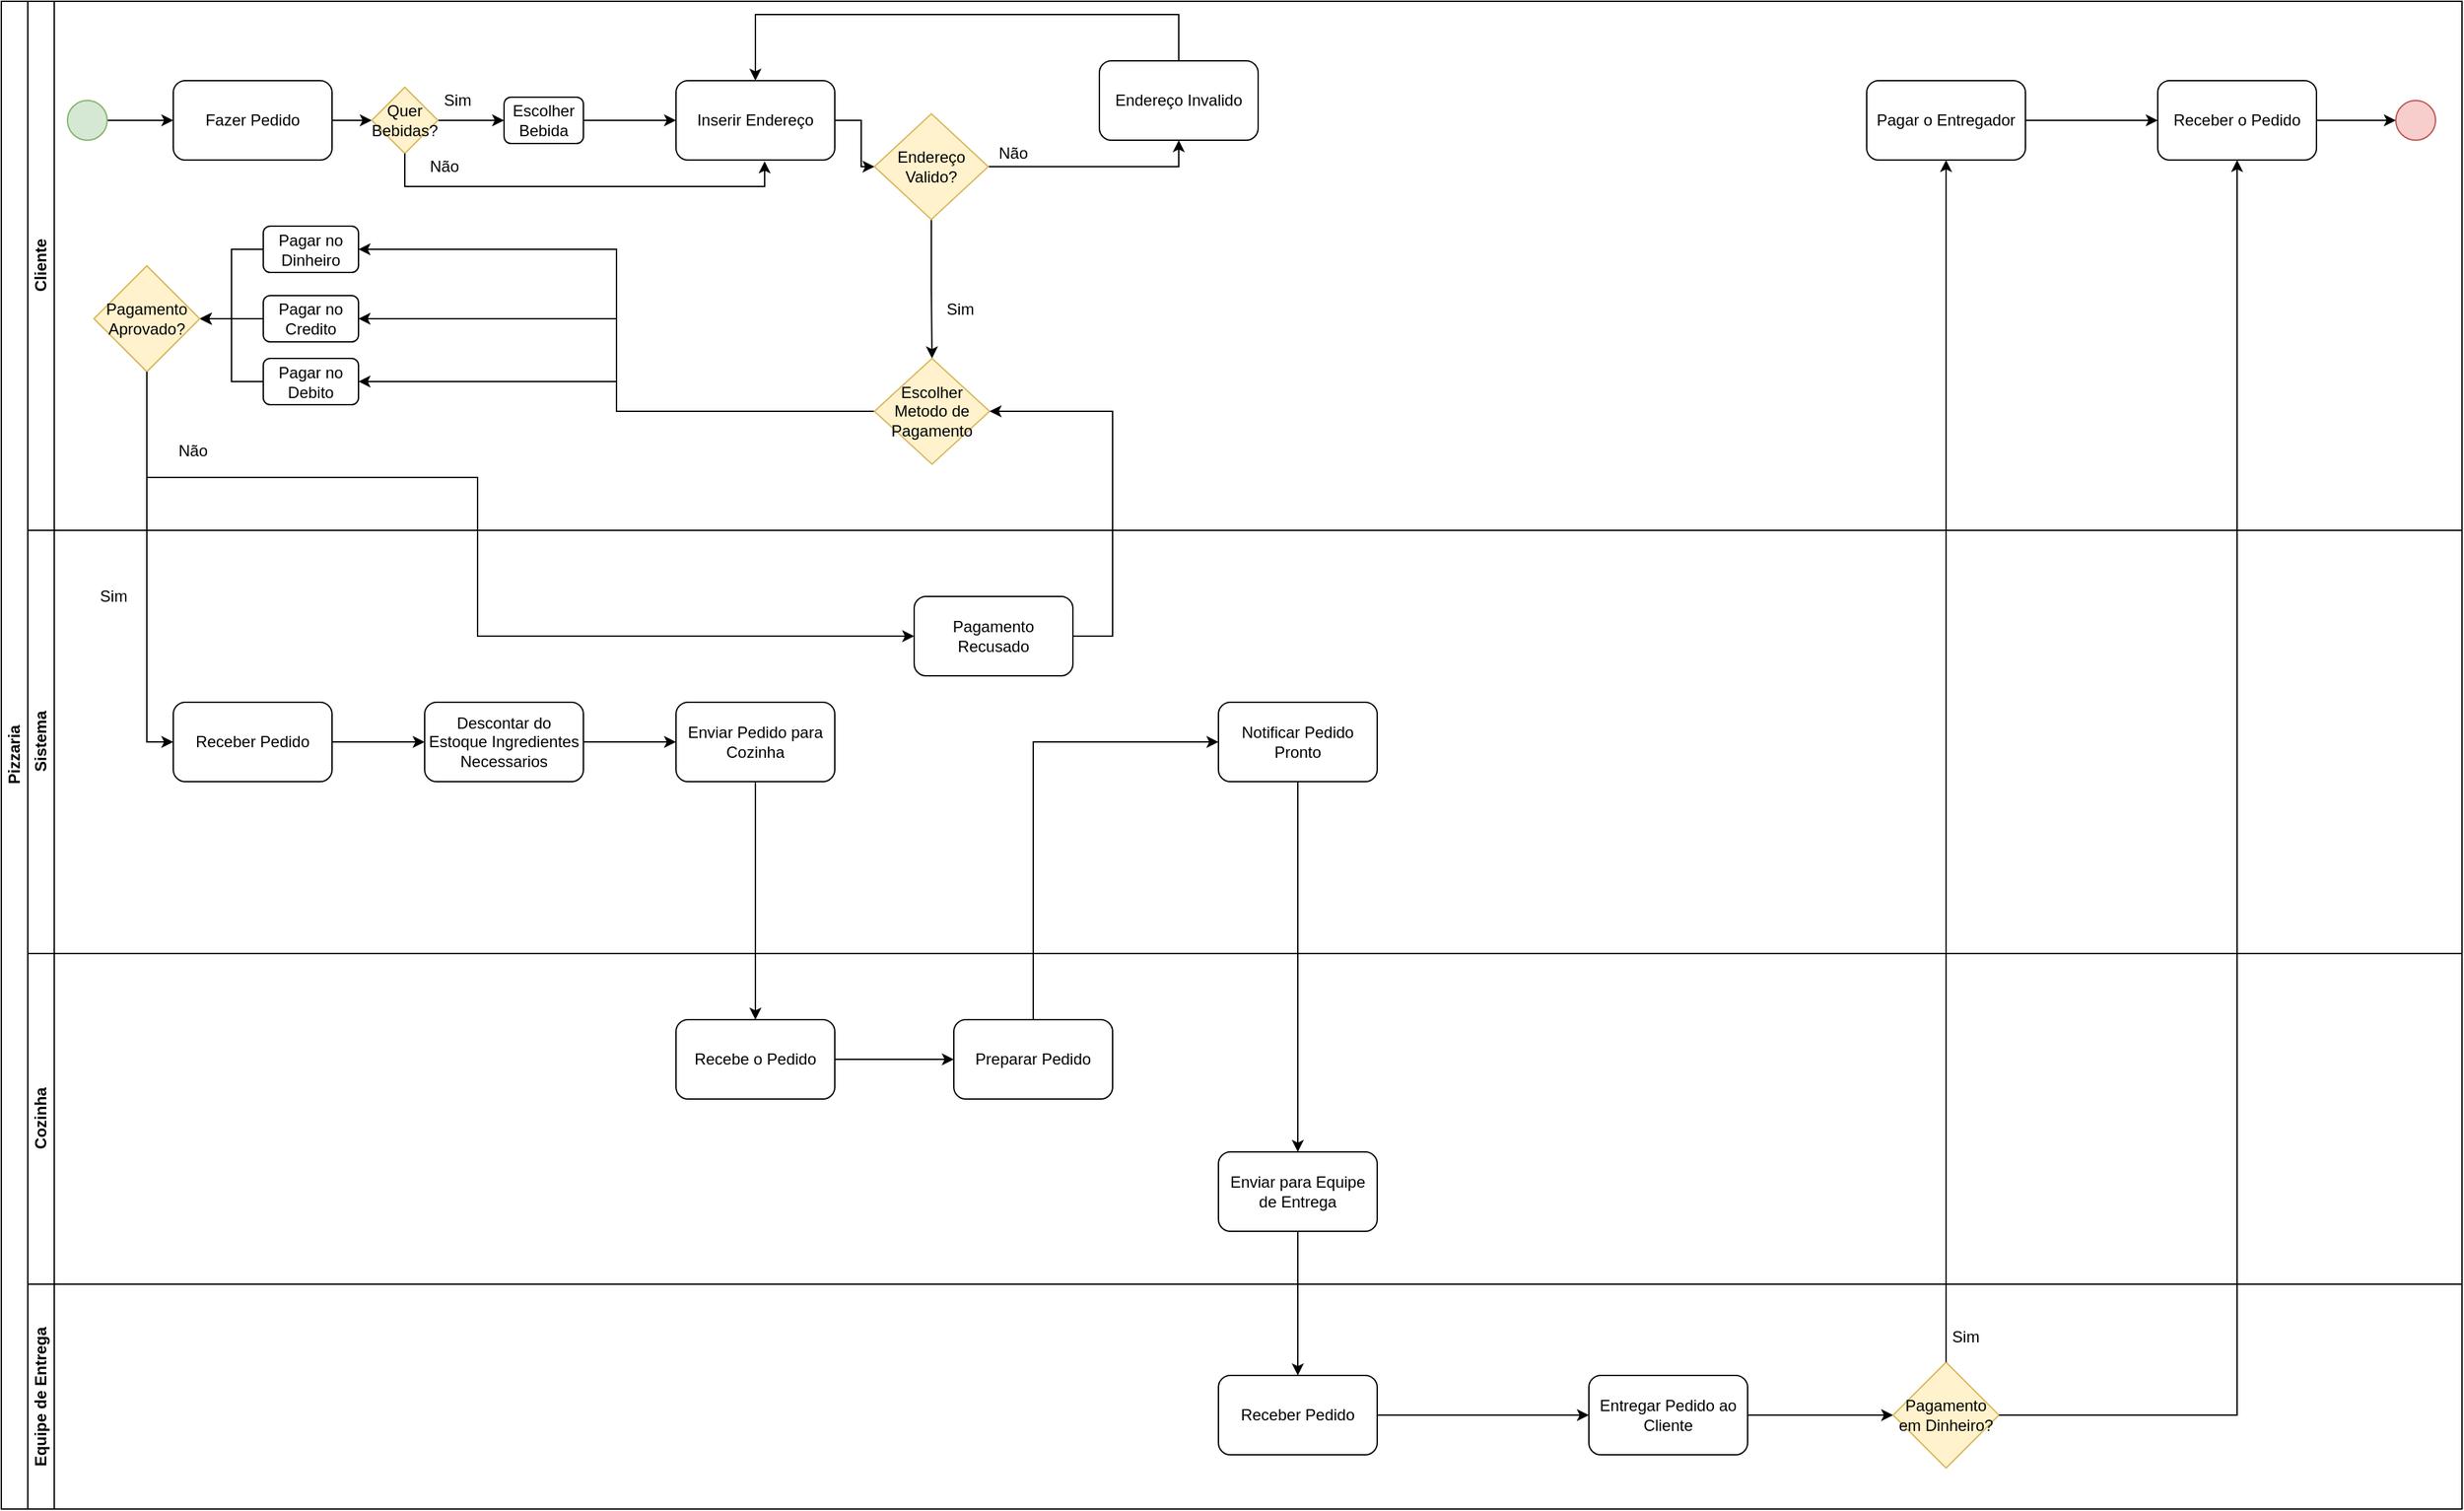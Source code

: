 <mxfile version="24.7.17">
  <diagram name="Página-1" id="SpKvPy-5rXzOy9l-w7JC">
    <mxGraphModel dx="2322" dy="1272" grid="1" gridSize="10" guides="1" tooltips="1" connect="1" arrows="1" fold="1" page="1" pageScale="1" pageWidth="827" pageHeight="1169" math="0" shadow="0">
      <root>
        <mxCell id="0" />
        <mxCell id="1" parent="0" />
        <mxCell id="PlM4_bl6OD74RqwkqfCk-5" value="Pizzaria" style="swimlane;childLayout=stackLayout;resizeParent=1;resizeParentMax=0;horizontal=0;startSize=20;horizontalStack=0;html=1;" vertex="1" parent="1">
          <mxGeometry x="140" y="70" width="1860" height="1140" as="geometry" />
        </mxCell>
        <mxCell id="PlM4_bl6OD74RqwkqfCk-6" value="Cliente" style="swimlane;startSize=20;horizontal=0;html=1;" vertex="1" parent="PlM4_bl6OD74RqwkqfCk-5">
          <mxGeometry x="20" width="1840" height="400" as="geometry" />
        </mxCell>
        <mxCell id="PlM4_bl6OD74RqwkqfCk-94" style="edgeStyle=orthogonalEdgeStyle;rounded=0;orthogonalLoop=1;jettySize=auto;html=1;entryX=0;entryY=0.5;entryDx=0;entryDy=0;" edge="1" parent="PlM4_bl6OD74RqwkqfCk-6" source="PlM4_bl6OD74RqwkqfCk-12" target="PlM4_bl6OD74RqwkqfCk-93">
          <mxGeometry relative="1" as="geometry" />
        </mxCell>
        <mxCell id="PlM4_bl6OD74RqwkqfCk-12" value="Fazer Pedido" style="rounded=1;whiteSpace=wrap;html=1;" vertex="1" parent="PlM4_bl6OD74RqwkqfCk-6">
          <mxGeometry x="110" y="60" width="120" height="60" as="geometry" />
        </mxCell>
        <mxCell id="PlM4_bl6OD74RqwkqfCk-30" style="edgeStyle=orthogonalEdgeStyle;rounded=0;orthogonalLoop=1;jettySize=auto;html=1;entryX=0;entryY=0.5;entryDx=0;entryDy=0;" edge="1" parent="PlM4_bl6OD74RqwkqfCk-6" source="PlM4_bl6OD74RqwkqfCk-28" target="PlM4_bl6OD74RqwkqfCk-12">
          <mxGeometry relative="1" as="geometry" />
        </mxCell>
        <mxCell id="PlM4_bl6OD74RqwkqfCk-28" value="" style="ellipse;whiteSpace=wrap;html=1;aspect=fixed;fillColor=#d5e8d4;strokeColor=#82b366;" vertex="1" parent="PlM4_bl6OD74RqwkqfCk-6">
          <mxGeometry x="30" y="75" width="30" height="30" as="geometry" />
        </mxCell>
        <mxCell id="PlM4_bl6OD74RqwkqfCk-34" style="edgeStyle=orthogonalEdgeStyle;rounded=0;orthogonalLoop=1;jettySize=auto;html=1;entryX=0;entryY=0.5;entryDx=0;entryDy=0;" edge="1" parent="PlM4_bl6OD74RqwkqfCk-6" source="PlM4_bl6OD74RqwkqfCk-31" target="PlM4_bl6OD74RqwkqfCk-33">
          <mxGeometry relative="1" as="geometry" />
        </mxCell>
        <mxCell id="PlM4_bl6OD74RqwkqfCk-31" value="Inserir Endereço" style="rounded=1;whiteSpace=wrap;html=1;" vertex="1" parent="PlM4_bl6OD74RqwkqfCk-6">
          <mxGeometry x="490" y="60" width="120" height="60" as="geometry" />
        </mxCell>
        <mxCell id="PlM4_bl6OD74RqwkqfCk-41" style="edgeStyle=orthogonalEdgeStyle;rounded=0;orthogonalLoop=1;jettySize=auto;html=1;entryX=0.5;entryY=1;entryDx=0;entryDy=0;" edge="1" parent="PlM4_bl6OD74RqwkqfCk-6" source="PlM4_bl6OD74RqwkqfCk-33" target="PlM4_bl6OD74RqwkqfCk-38">
          <mxGeometry relative="1" as="geometry" />
        </mxCell>
        <mxCell id="PlM4_bl6OD74RqwkqfCk-86" style="edgeStyle=orthogonalEdgeStyle;rounded=0;orthogonalLoop=1;jettySize=auto;html=1;" edge="1" parent="PlM4_bl6OD74RqwkqfCk-6" source="PlM4_bl6OD74RqwkqfCk-33" target="PlM4_bl6OD74RqwkqfCk-61">
          <mxGeometry relative="1" as="geometry" />
        </mxCell>
        <mxCell id="PlM4_bl6OD74RqwkqfCk-33" value="Endereço Valido?" style="rhombus;whiteSpace=wrap;html=1;fillColor=#fff2cc;strokeColor=#d6b656;" vertex="1" parent="PlM4_bl6OD74RqwkqfCk-6">
          <mxGeometry x="640" y="85" width="86" height="80" as="geometry" />
        </mxCell>
        <mxCell id="PlM4_bl6OD74RqwkqfCk-40" style="edgeStyle=orthogonalEdgeStyle;rounded=0;orthogonalLoop=1;jettySize=auto;html=1;entryX=0.5;entryY=0;entryDx=0;entryDy=0;" edge="1" parent="PlM4_bl6OD74RqwkqfCk-6" source="PlM4_bl6OD74RqwkqfCk-38" target="PlM4_bl6OD74RqwkqfCk-31">
          <mxGeometry relative="1" as="geometry">
            <Array as="points">
              <mxPoint x="670" y="10" />
              <mxPoint x="333" y="10" />
            </Array>
          </mxGeometry>
        </mxCell>
        <mxCell id="PlM4_bl6OD74RqwkqfCk-38" value="Endereço Invalido" style="rounded=1;whiteSpace=wrap;html=1;" vertex="1" parent="PlM4_bl6OD74RqwkqfCk-6">
          <mxGeometry x="810" y="45" width="120" height="60" as="geometry" />
        </mxCell>
        <mxCell id="PlM4_bl6OD74RqwkqfCk-58" value="Não" style="text;html=1;align=center;verticalAlign=middle;whiteSpace=wrap;rounded=0;" vertex="1" parent="PlM4_bl6OD74RqwkqfCk-6">
          <mxGeometry x="730" y="105" width="30" height="20" as="geometry" />
        </mxCell>
        <mxCell id="PlM4_bl6OD74RqwkqfCk-87" style="edgeStyle=orthogonalEdgeStyle;rounded=0;orthogonalLoop=1;jettySize=auto;html=1;" edge="1" parent="PlM4_bl6OD74RqwkqfCk-6" source="PlM4_bl6OD74RqwkqfCk-61" target="PlM4_bl6OD74RqwkqfCk-68">
          <mxGeometry relative="1" as="geometry" />
        </mxCell>
        <mxCell id="PlM4_bl6OD74RqwkqfCk-88" style="edgeStyle=orthogonalEdgeStyle;rounded=0;orthogonalLoop=1;jettySize=auto;html=1;entryX=1;entryY=0.5;entryDx=0;entryDy=0;" edge="1" parent="PlM4_bl6OD74RqwkqfCk-6" source="PlM4_bl6OD74RqwkqfCk-61" target="PlM4_bl6OD74RqwkqfCk-67">
          <mxGeometry relative="1" as="geometry" />
        </mxCell>
        <mxCell id="PlM4_bl6OD74RqwkqfCk-89" style="edgeStyle=orthogonalEdgeStyle;rounded=0;orthogonalLoop=1;jettySize=auto;html=1;entryX=1;entryY=0.5;entryDx=0;entryDy=0;" edge="1" parent="PlM4_bl6OD74RqwkqfCk-6" source="PlM4_bl6OD74RqwkqfCk-61" target="PlM4_bl6OD74RqwkqfCk-64">
          <mxGeometry relative="1" as="geometry" />
        </mxCell>
        <mxCell id="PlM4_bl6OD74RqwkqfCk-61" value="Escolher Metodo de Pagamento" style="rhombus;whiteSpace=wrap;html=1;fillColor=#fff2cc;strokeColor=#d6b656;" vertex="1" parent="PlM4_bl6OD74RqwkqfCk-6">
          <mxGeometry x="640" y="270" width="87" height="80" as="geometry" />
        </mxCell>
        <mxCell id="PlM4_bl6OD74RqwkqfCk-74" style="edgeStyle=orthogonalEdgeStyle;rounded=0;orthogonalLoop=1;jettySize=auto;html=1;entryX=1;entryY=0.5;entryDx=0;entryDy=0;" edge="1" parent="PlM4_bl6OD74RqwkqfCk-6" source="PlM4_bl6OD74RqwkqfCk-64" target="PlM4_bl6OD74RqwkqfCk-72">
          <mxGeometry relative="1" as="geometry" />
        </mxCell>
        <mxCell id="PlM4_bl6OD74RqwkqfCk-64" value="Pagar no Dinheiro" style="rounded=1;whiteSpace=wrap;html=1;" vertex="1" parent="PlM4_bl6OD74RqwkqfCk-6">
          <mxGeometry x="178" y="170" width="72" height="35" as="geometry" />
        </mxCell>
        <mxCell id="PlM4_bl6OD74RqwkqfCk-73" style="edgeStyle=orthogonalEdgeStyle;rounded=0;orthogonalLoop=1;jettySize=auto;html=1;entryX=1;entryY=0.5;entryDx=0;entryDy=0;" edge="1" parent="PlM4_bl6OD74RqwkqfCk-6" source="PlM4_bl6OD74RqwkqfCk-67" target="PlM4_bl6OD74RqwkqfCk-72">
          <mxGeometry relative="1" as="geometry" />
        </mxCell>
        <mxCell id="PlM4_bl6OD74RqwkqfCk-67" value="Pagar no Credito" style="rounded=1;whiteSpace=wrap;html=1;" vertex="1" parent="PlM4_bl6OD74RqwkqfCk-6">
          <mxGeometry x="178" y="222.5" width="72" height="35" as="geometry" />
        </mxCell>
        <mxCell id="PlM4_bl6OD74RqwkqfCk-75" style="edgeStyle=orthogonalEdgeStyle;rounded=0;orthogonalLoop=1;jettySize=auto;html=1;entryX=1;entryY=0.5;entryDx=0;entryDy=0;" edge="1" parent="PlM4_bl6OD74RqwkqfCk-6" source="PlM4_bl6OD74RqwkqfCk-68" target="PlM4_bl6OD74RqwkqfCk-72">
          <mxGeometry relative="1" as="geometry" />
        </mxCell>
        <mxCell id="PlM4_bl6OD74RqwkqfCk-68" value="Pagar no Debito" style="rounded=1;whiteSpace=wrap;html=1;" vertex="1" parent="PlM4_bl6OD74RqwkqfCk-6">
          <mxGeometry x="178" y="270" width="72" height="35" as="geometry" />
        </mxCell>
        <mxCell id="PlM4_bl6OD74RqwkqfCk-72" value="Pagamento Aprovado?" style="rhombus;whiteSpace=wrap;html=1;fillColor=#fff2cc;strokeColor=#d6b656;" vertex="1" parent="PlM4_bl6OD74RqwkqfCk-6">
          <mxGeometry x="50" y="200" width="80" height="80" as="geometry" />
        </mxCell>
        <mxCell id="PlM4_bl6OD74RqwkqfCk-81" value="Não" style="text;html=1;align=center;verticalAlign=middle;whiteSpace=wrap;rounded=0;" vertex="1" parent="PlM4_bl6OD74RqwkqfCk-6">
          <mxGeometry x="110" y="330" width="30" height="20" as="geometry" />
        </mxCell>
        <mxCell id="PlM4_bl6OD74RqwkqfCk-90" value="Sim" style="text;html=1;align=center;verticalAlign=middle;whiteSpace=wrap;rounded=0;" vertex="1" parent="PlM4_bl6OD74RqwkqfCk-6">
          <mxGeometry x="690" y="222.5" width="30" height="20" as="geometry" />
        </mxCell>
        <mxCell id="PlM4_bl6OD74RqwkqfCk-98" style="edgeStyle=orthogonalEdgeStyle;rounded=0;orthogonalLoop=1;jettySize=auto;html=1;" edge="1" parent="PlM4_bl6OD74RqwkqfCk-6" source="PlM4_bl6OD74RqwkqfCk-93" target="PlM4_bl6OD74RqwkqfCk-97">
          <mxGeometry relative="1" as="geometry" />
        </mxCell>
        <mxCell id="PlM4_bl6OD74RqwkqfCk-93" value="Quer Bebidas?" style="rhombus;whiteSpace=wrap;html=1;fillColor=#fff2cc;strokeColor=#d6b656;" vertex="1" parent="PlM4_bl6OD74RqwkqfCk-6">
          <mxGeometry x="260" y="65" width="50" height="50" as="geometry" />
        </mxCell>
        <mxCell id="PlM4_bl6OD74RqwkqfCk-99" style="edgeStyle=orthogonalEdgeStyle;rounded=0;orthogonalLoop=1;jettySize=auto;html=1;" edge="1" parent="PlM4_bl6OD74RqwkqfCk-6" source="PlM4_bl6OD74RqwkqfCk-97" target="PlM4_bl6OD74RqwkqfCk-31">
          <mxGeometry relative="1" as="geometry" />
        </mxCell>
        <mxCell id="PlM4_bl6OD74RqwkqfCk-97" value="Escolher Bebida" style="rounded=1;whiteSpace=wrap;html=1;" vertex="1" parent="PlM4_bl6OD74RqwkqfCk-6">
          <mxGeometry x="360" y="72.5" width="60" height="35" as="geometry" />
        </mxCell>
        <mxCell id="PlM4_bl6OD74RqwkqfCk-100" style="edgeStyle=orthogonalEdgeStyle;rounded=0;orthogonalLoop=1;jettySize=auto;html=1;entryX=0.558;entryY=1.017;entryDx=0;entryDy=0;entryPerimeter=0;" edge="1" parent="PlM4_bl6OD74RqwkqfCk-6" source="PlM4_bl6OD74RqwkqfCk-93" target="PlM4_bl6OD74RqwkqfCk-31">
          <mxGeometry relative="1" as="geometry">
            <Array as="points">
              <mxPoint x="285" y="140" />
              <mxPoint x="557" y="140" />
            </Array>
          </mxGeometry>
        </mxCell>
        <mxCell id="PlM4_bl6OD74RqwkqfCk-101" value="Não" style="text;html=1;align=center;verticalAlign=middle;whiteSpace=wrap;rounded=0;" vertex="1" parent="PlM4_bl6OD74RqwkqfCk-6">
          <mxGeometry x="300" y="115" width="30" height="20" as="geometry" />
        </mxCell>
        <mxCell id="PlM4_bl6OD74RqwkqfCk-102" value="Sim" style="text;html=1;align=center;verticalAlign=middle;whiteSpace=wrap;rounded=0;" vertex="1" parent="PlM4_bl6OD74RqwkqfCk-6">
          <mxGeometry x="310" y="65" width="30" height="20" as="geometry" />
        </mxCell>
        <mxCell id="PlM4_bl6OD74RqwkqfCk-125" style="edgeStyle=orthogonalEdgeStyle;rounded=0;orthogonalLoop=1;jettySize=auto;html=1;entryX=0;entryY=0.5;entryDx=0;entryDy=0;" edge="1" parent="PlM4_bl6OD74RqwkqfCk-6" source="PlM4_bl6OD74RqwkqfCk-121" target="PlM4_bl6OD74RqwkqfCk-124">
          <mxGeometry relative="1" as="geometry" />
        </mxCell>
        <mxCell id="PlM4_bl6OD74RqwkqfCk-121" value="Pagar o Entregador" style="rounded=1;whiteSpace=wrap;html=1;" vertex="1" parent="PlM4_bl6OD74RqwkqfCk-6">
          <mxGeometry x="1390" y="60" width="120" height="60" as="geometry" />
        </mxCell>
        <mxCell id="PlM4_bl6OD74RqwkqfCk-129" style="edgeStyle=orthogonalEdgeStyle;rounded=0;orthogonalLoop=1;jettySize=auto;html=1;entryX=0;entryY=0.5;entryDx=0;entryDy=0;" edge="1" parent="PlM4_bl6OD74RqwkqfCk-6" source="PlM4_bl6OD74RqwkqfCk-124" target="PlM4_bl6OD74RqwkqfCk-127">
          <mxGeometry relative="1" as="geometry" />
        </mxCell>
        <mxCell id="PlM4_bl6OD74RqwkqfCk-124" value="Receber o Pedido" style="rounded=1;whiteSpace=wrap;html=1;" vertex="1" parent="PlM4_bl6OD74RqwkqfCk-6">
          <mxGeometry x="1610" y="60" width="120" height="60" as="geometry" />
        </mxCell>
        <mxCell id="PlM4_bl6OD74RqwkqfCk-127" value="" style="ellipse;whiteSpace=wrap;html=1;aspect=fixed;fillColor=#f8cecc;strokeColor=#b85450;" vertex="1" parent="PlM4_bl6OD74RqwkqfCk-6">
          <mxGeometry x="1790" y="75" width="30" height="30" as="geometry" />
        </mxCell>
        <mxCell id="PlM4_bl6OD74RqwkqfCk-7" value="Sistema" style="swimlane;startSize=20;horizontal=0;html=1;" vertex="1" parent="PlM4_bl6OD74RqwkqfCk-5">
          <mxGeometry x="20" y="400" width="1840" height="320" as="geometry" />
        </mxCell>
        <mxCell id="PlM4_bl6OD74RqwkqfCk-104" style="edgeStyle=orthogonalEdgeStyle;rounded=0;orthogonalLoop=1;jettySize=auto;html=1;entryX=0;entryY=0.5;entryDx=0;entryDy=0;" edge="1" parent="PlM4_bl6OD74RqwkqfCk-7" source="PlM4_bl6OD74RqwkqfCk-13" target="PlM4_bl6OD74RqwkqfCk-103">
          <mxGeometry relative="1" as="geometry" />
        </mxCell>
        <mxCell id="PlM4_bl6OD74RqwkqfCk-13" value="Receber&amp;nbsp;&lt;span style=&quot;background-color: initial;&quot;&gt;Pedido&lt;/span&gt;" style="rounded=1;whiteSpace=wrap;html=1;" vertex="1" parent="PlM4_bl6OD74RqwkqfCk-7">
          <mxGeometry x="110" y="130" width="120" height="60" as="geometry" />
        </mxCell>
        <mxCell id="PlM4_bl6OD74RqwkqfCk-83" value="Sim" style="text;html=1;align=center;verticalAlign=middle;whiteSpace=wrap;rounded=0;" vertex="1" parent="PlM4_bl6OD74RqwkqfCk-7">
          <mxGeometry x="50" y="40" width="30" height="20" as="geometry" />
        </mxCell>
        <mxCell id="PlM4_bl6OD74RqwkqfCk-78" value="Pagamento Recusado" style="rounded=1;whiteSpace=wrap;html=1;" vertex="1" parent="PlM4_bl6OD74RqwkqfCk-7">
          <mxGeometry x="670" y="50" width="120" height="60" as="geometry" />
        </mxCell>
        <mxCell id="PlM4_bl6OD74RqwkqfCk-106" style="edgeStyle=orthogonalEdgeStyle;rounded=0;orthogonalLoop=1;jettySize=auto;html=1;" edge="1" parent="PlM4_bl6OD74RqwkqfCk-7" source="PlM4_bl6OD74RqwkqfCk-103" target="PlM4_bl6OD74RqwkqfCk-105">
          <mxGeometry relative="1" as="geometry" />
        </mxCell>
        <mxCell id="PlM4_bl6OD74RqwkqfCk-103" value="Descontar do Estoque Ingredientes Necessarios" style="rounded=1;whiteSpace=wrap;html=1;" vertex="1" parent="PlM4_bl6OD74RqwkqfCk-7">
          <mxGeometry x="300" y="130" width="120" height="60" as="geometry" />
        </mxCell>
        <mxCell id="PlM4_bl6OD74RqwkqfCk-107" style="edgeStyle=orthogonalEdgeStyle;rounded=0;orthogonalLoop=1;jettySize=auto;html=1;" edge="1" parent="PlM4_bl6OD74RqwkqfCk-7" source="PlM4_bl6OD74RqwkqfCk-105">
          <mxGeometry relative="1" as="geometry">
            <mxPoint x="550" y="370" as="targetPoint" />
          </mxGeometry>
        </mxCell>
        <mxCell id="PlM4_bl6OD74RqwkqfCk-105" value="Enviar Pedido para Cozinha" style="rounded=1;whiteSpace=wrap;html=1;" vertex="1" parent="PlM4_bl6OD74RqwkqfCk-7">
          <mxGeometry x="490" y="130" width="120" height="60" as="geometry" />
        </mxCell>
        <mxCell id="PlM4_bl6OD74RqwkqfCk-114" style="edgeStyle=orthogonalEdgeStyle;rounded=0;orthogonalLoop=1;jettySize=auto;html=1;" edge="1" parent="PlM4_bl6OD74RqwkqfCk-7" source="PlM4_bl6OD74RqwkqfCk-110">
          <mxGeometry relative="1" as="geometry">
            <mxPoint x="960" y="470" as="targetPoint" />
          </mxGeometry>
        </mxCell>
        <mxCell id="PlM4_bl6OD74RqwkqfCk-110" value="Notificar Pedido Pronto" style="rounded=1;whiteSpace=wrap;html=1;" vertex="1" parent="PlM4_bl6OD74RqwkqfCk-7">
          <mxGeometry x="900" y="130" width="120" height="60" as="geometry" />
        </mxCell>
        <mxCell id="PlM4_bl6OD74RqwkqfCk-8" value="Cozinha" style="swimlane;startSize=20;horizontal=0;html=1;" vertex="1" parent="PlM4_bl6OD74RqwkqfCk-5">
          <mxGeometry x="20" y="720" width="1840" height="250" as="geometry" />
        </mxCell>
        <mxCell id="PlM4_bl6OD74RqwkqfCk-108" style="edgeStyle=orthogonalEdgeStyle;rounded=0;orthogonalLoop=1;jettySize=auto;html=1;" edge="1" parent="PlM4_bl6OD74RqwkqfCk-8" source="PlM4_bl6OD74RqwkqfCk-14">
          <mxGeometry relative="1" as="geometry">
            <mxPoint x="700" y="80" as="targetPoint" />
          </mxGeometry>
        </mxCell>
        <mxCell id="PlM4_bl6OD74RqwkqfCk-14" value="Recebe o Pedido" style="rounded=1;whiteSpace=wrap;html=1;" vertex="1" parent="PlM4_bl6OD74RqwkqfCk-8">
          <mxGeometry x="490" y="50" width="120" height="60" as="geometry" />
        </mxCell>
        <mxCell id="PlM4_bl6OD74RqwkqfCk-109" value="Preparar Pedido" style="rounded=1;whiteSpace=wrap;html=1;" vertex="1" parent="PlM4_bl6OD74RqwkqfCk-8">
          <mxGeometry x="700" y="50" width="120" height="60" as="geometry" />
        </mxCell>
        <mxCell id="PlM4_bl6OD74RqwkqfCk-115" value="Enviar para Equipe de Entrega" style="rounded=1;whiteSpace=wrap;html=1;" vertex="1" parent="PlM4_bl6OD74RqwkqfCk-8">
          <mxGeometry x="900" y="150" width="120" height="60" as="geometry" />
        </mxCell>
        <mxCell id="PlM4_bl6OD74RqwkqfCk-10" value="Equipe de Entrega" style="swimlane;startSize=20;horizontal=0;html=1;whiteSpace=wrap;" vertex="1" parent="PlM4_bl6OD74RqwkqfCk-5">
          <mxGeometry x="20" y="970" width="1840" height="170" as="geometry" />
        </mxCell>
        <mxCell id="PlM4_bl6OD74RqwkqfCk-117" style="edgeStyle=orthogonalEdgeStyle;rounded=0;orthogonalLoop=1;jettySize=auto;html=1;" edge="1" parent="PlM4_bl6OD74RqwkqfCk-10" source="PlM4_bl6OD74RqwkqfCk-15">
          <mxGeometry relative="1" as="geometry">
            <mxPoint x="1180" y="99" as="targetPoint" />
          </mxGeometry>
        </mxCell>
        <mxCell id="PlM4_bl6OD74RqwkqfCk-15" value="Receber Pedido" style="rounded=1;whiteSpace=wrap;html=1;" vertex="1" parent="PlM4_bl6OD74RqwkqfCk-10">
          <mxGeometry x="900" y="69" width="120" height="60" as="geometry" />
        </mxCell>
        <mxCell id="PlM4_bl6OD74RqwkqfCk-119" style="edgeStyle=orthogonalEdgeStyle;rounded=0;orthogonalLoop=1;jettySize=auto;html=1;" edge="1" parent="PlM4_bl6OD74RqwkqfCk-10" source="PlM4_bl6OD74RqwkqfCk-118">
          <mxGeometry relative="1" as="geometry">
            <mxPoint x="1410" y="99" as="targetPoint" />
          </mxGeometry>
        </mxCell>
        <mxCell id="PlM4_bl6OD74RqwkqfCk-118" value="Entregar Pedido ao Cliente" style="rounded=1;whiteSpace=wrap;html=1;" vertex="1" parent="PlM4_bl6OD74RqwkqfCk-10">
          <mxGeometry x="1180" y="69" width="120" height="60" as="geometry" />
        </mxCell>
        <mxCell id="PlM4_bl6OD74RqwkqfCk-120" value="Pagamento em Dinheiro?" style="rhombus;whiteSpace=wrap;html=1;fillColor=#fff2cc;strokeColor=#d6b656;" vertex="1" parent="PlM4_bl6OD74RqwkqfCk-10">
          <mxGeometry x="1410" y="59" width="80" height="80" as="geometry" />
        </mxCell>
        <mxCell id="PlM4_bl6OD74RqwkqfCk-123" value="Sim" style="text;html=1;align=center;verticalAlign=middle;whiteSpace=wrap;rounded=0;" vertex="1" parent="PlM4_bl6OD74RqwkqfCk-10">
          <mxGeometry x="1450" y="30" width="30" height="19" as="geometry" />
        </mxCell>
        <mxCell id="PlM4_bl6OD74RqwkqfCk-82" style="edgeStyle=orthogonalEdgeStyle;rounded=0;orthogonalLoop=1;jettySize=auto;html=1;entryX=0;entryY=0.5;entryDx=0;entryDy=0;" edge="1" parent="PlM4_bl6OD74RqwkqfCk-5" source="PlM4_bl6OD74RqwkqfCk-72" target="PlM4_bl6OD74RqwkqfCk-13">
          <mxGeometry relative="1" as="geometry" />
        </mxCell>
        <mxCell id="PlM4_bl6OD74RqwkqfCk-79" style="edgeStyle=orthogonalEdgeStyle;rounded=0;orthogonalLoop=1;jettySize=auto;html=1;entryX=0;entryY=0.5;entryDx=0;entryDy=0;" edge="1" parent="PlM4_bl6OD74RqwkqfCk-5" source="PlM4_bl6OD74RqwkqfCk-72" target="PlM4_bl6OD74RqwkqfCk-78">
          <mxGeometry relative="1" as="geometry">
            <Array as="points">
              <mxPoint x="110" y="360" />
              <mxPoint x="360" y="360" />
              <mxPoint x="360" y="480" />
            </Array>
          </mxGeometry>
        </mxCell>
        <mxCell id="PlM4_bl6OD74RqwkqfCk-85" style="edgeStyle=orthogonalEdgeStyle;rounded=0;orthogonalLoop=1;jettySize=auto;html=1;entryX=1;entryY=0.5;entryDx=0;entryDy=0;" edge="1" parent="PlM4_bl6OD74RqwkqfCk-5" source="PlM4_bl6OD74RqwkqfCk-78" target="PlM4_bl6OD74RqwkqfCk-61">
          <mxGeometry relative="1" as="geometry">
            <Array as="points">
              <mxPoint x="840" y="480" />
              <mxPoint x="840" y="310" />
            </Array>
          </mxGeometry>
        </mxCell>
        <mxCell id="PlM4_bl6OD74RqwkqfCk-112" style="edgeStyle=orthogonalEdgeStyle;rounded=0;orthogonalLoop=1;jettySize=auto;html=1;entryX=0;entryY=0.5;entryDx=0;entryDy=0;" edge="1" parent="PlM4_bl6OD74RqwkqfCk-5" source="PlM4_bl6OD74RqwkqfCk-109" target="PlM4_bl6OD74RqwkqfCk-110">
          <mxGeometry relative="1" as="geometry">
            <Array as="points">
              <mxPoint x="780" y="560" />
            </Array>
          </mxGeometry>
        </mxCell>
        <mxCell id="PlM4_bl6OD74RqwkqfCk-116" style="edgeStyle=orthogonalEdgeStyle;rounded=0;orthogonalLoop=1;jettySize=auto;html=1;" edge="1" parent="PlM4_bl6OD74RqwkqfCk-5" source="PlM4_bl6OD74RqwkqfCk-115" target="PlM4_bl6OD74RqwkqfCk-15">
          <mxGeometry relative="1" as="geometry" />
        </mxCell>
        <mxCell id="PlM4_bl6OD74RqwkqfCk-122" style="edgeStyle=orthogonalEdgeStyle;rounded=0;orthogonalLoop=1;jettySize=auto;html=1;entryX=0.5;entryY=1;entryDx=0;entryDy=0;" edge="1" parent="PlM4_bl6OD74RqwkqfCk-5" source="PlM4_bl6OD74RqwkqfCk-120" target="PlM4_bl6OD74RqwkqfCk-121">
          <mxGeometry relative="1" as="geometry" />
        </mxCell>
        <mxCell id="PlM4_bl6OD74RqwkqfCk-126" style="edgeStyle=orthogonalEdgeStyle;rounded=0;orthogonalLoop=1;jettySize=auto;html=1;" edge="1" parent="PlM4_bl6OD74RqwkqfCk-5" source="PlM4_bl6OD74RqwkqfCk-120" target="PlM4_bl6OD74RqwkqfCk-124">
          <mxGeometry relative="1" as="geometry" />
        </mxCell>
      </root>
    </mxGraphModel>
  </diagram>
</mxfile>
